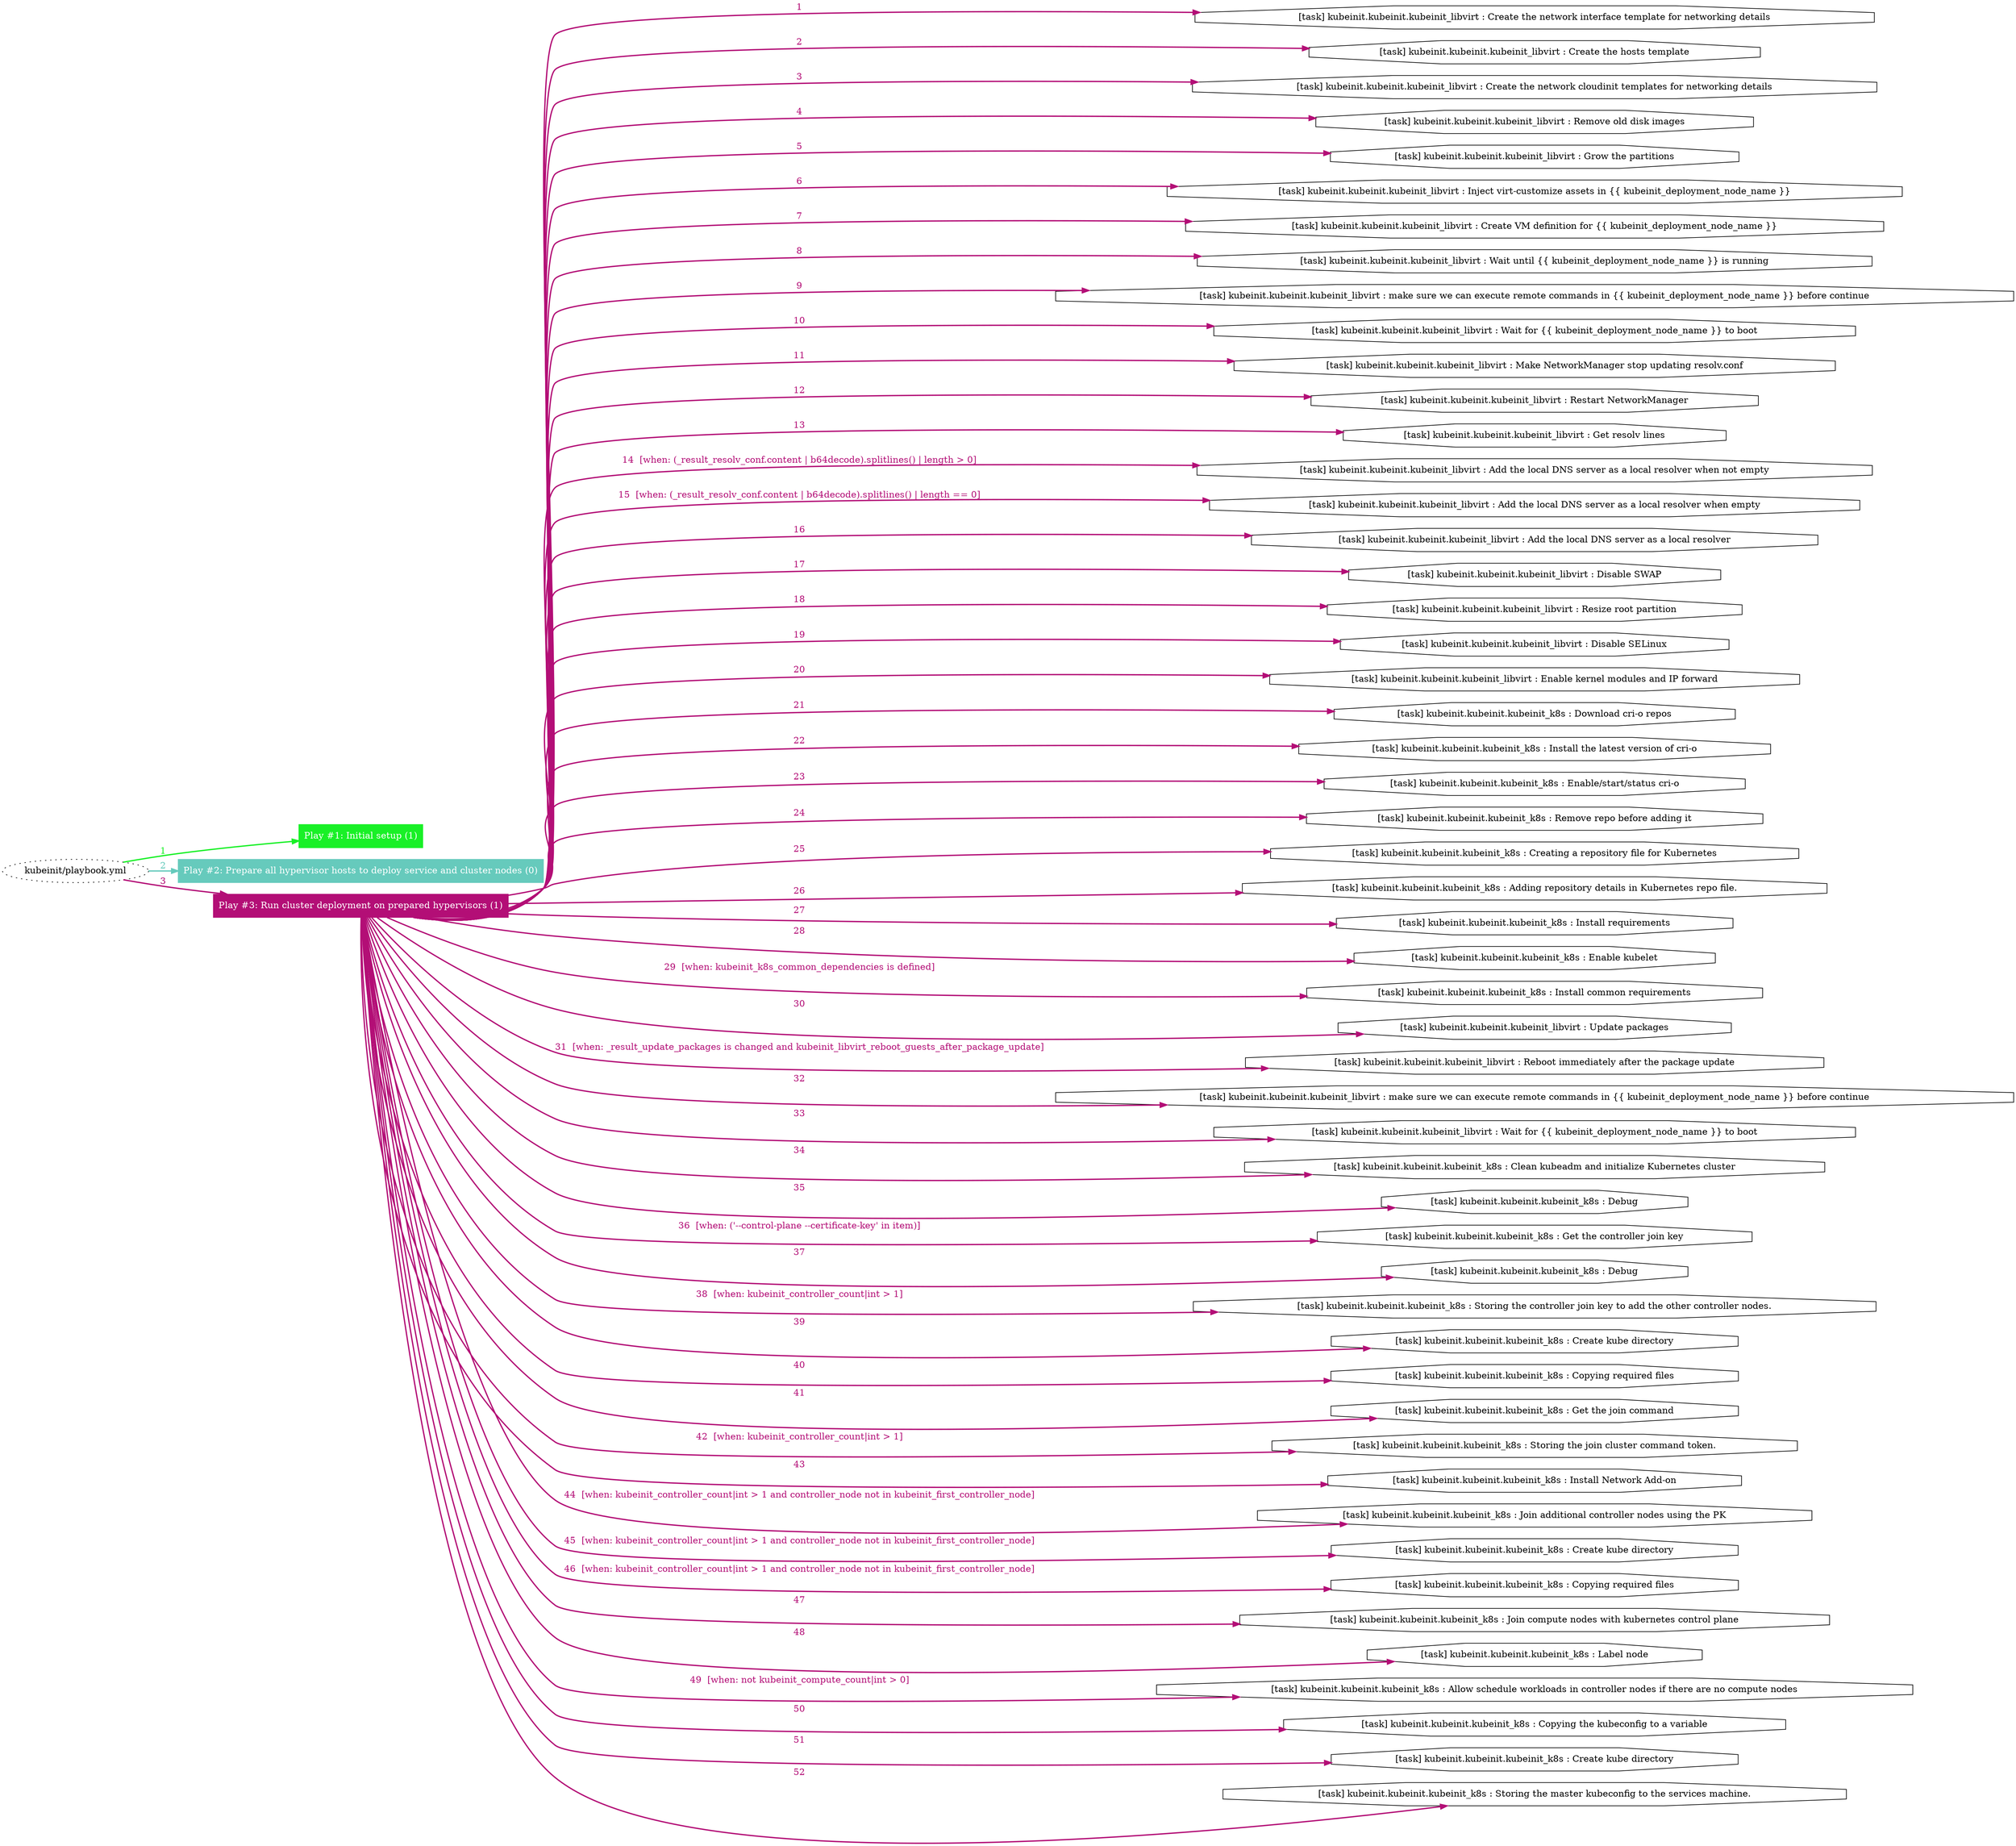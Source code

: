 digraph "kubeinit/playbook.yml "{
	graph [concentrate=true ordering=in rankdir=LR ratio=fill]
	edge [esep=5 sep=10]
	"kubeinit/playbook.yml" [id=root_node style=dotted]
	subgraph "Play #1: Initial setup (1) "{
		"Play #1: Initial setup (1)" [color="#19f027" fontcolor="#ffffff" id="play_9a807063-2bc5-4031-b79f-1ee7d99fc206" shape=box style=filled tooltip=localhost]
		"kubeinit/playbook.yml" -> "Play #1: Initial setup (1)" [label=1 color="#19f027" fontcolor="#19f027" id="edge_419eb9bd-8488-4a9c-93b1-577544f79c1e" style=bold]
	}
	subgraph "Play #2: Prepare all hypervisor hosts to deploy service and cluster nodes (0) "{
		"Play #2: Prepare all hypervisor hosts to deploy service and cluster nodes (0)" [color="#66cabc" fontcolor="#ffffff" id="play_f34f6d03-a29a-4cdd-bc9b-7da6f3199535" shape=box style=filled tooltip=""]
		"kubeinit/playbook.yml" -> "Play #2: Prepare all hypervisor hosts to deploy service and cluster nodes (0)" [label=2 color="#66cabc" fontcolor="#66cabc" id="edge_b1c6f24c-348d-43cd-b077-20a1d6987ec3" style=bold]
	}
	subgraph "Play #3: Run cluster deployment on prepared hypervisors (1) "{
		"Play #3: Run cluster deployment on prepared hypervisors (1)" [color="#b30e76" fontcolor="#ffffff" id="play_7efbed38-ca07-4482-80e4-30447c903d8f" shape=box style=filled tooltip=localhost]
		"kubeinit/playbook.yml" -> "Play #3: Run cluster deployment on prepared hypervisors (1)" [label=3 color="#b30e76" fontcolor="#b30e76" id="edge_e2020564-4ae0-4b6b-9d29-e238aaf6d0cb" style=bold]
		"task_897d19d9-0cbf-49db-a2b1-1d148dd789f1" [label="[task] kubeinit.kubeinit.kubeinit_libvirt : Create the network interface template for networking details" id="task_897d19d9-0cbf-49db-a2b1-1d148dd789f1" shape=octagon tooltip="[task] kubeinit.kubeinit.kubeinit_libvirt : Create the network interface template for networking details"]
		"Play #3: Run cluster deployment on prepared hypervisors (1)" -> "task_897d19d9-0cbf-49db-a2b1-1d148dd789f1" [label=1 color="#b30e76" fontcolor="#b30e76" id="edge_8487c994-958b-416e-9b0b-9e62a88fba51" style=bold]
		"task_fd7683a6-f8da-45c7-8f91-08d0af845d2b" [label="[task] kubeinit.kubeinit.kubeinit_libvirt : Create the hosts template" id="task_fd7683a6-f8da-45c7-8f91-08d0af845d2b" shape=octagon tooltip="[task] kubeinit.kubeinit.kubeinit_libvirt : Create the hosts template"]
		"Play #3: Run cluster deployment on prepared hypervisors (1)" -> "task_fd7683a6-f8da-45c7-8f91-08d0af845d2b" [label=2 color="#b30e76" fontcolor="#b30e76" id="edge_757eea65-d1cd-48f6-993e-11cdcb9231d6" style=bold]
		"task_6c4caf11-57c3-42b3-8485-99c459e314fb" [label="[task] kubeinit.kubeinit.kubeinit_libvirt : Create the network cloudinit templates for networking details" id="task_6c4caf11-57c3-42b3-8485-99c459e314fb" shape=octagon tooltip="[task] kubeinit.kubeinit.kubeinit_libvirt : Create the network cloudinit templates for networking details"]
		"Play #3: Run cluster deployment on prepared hypervisors (1)" -> "task_6c4caf11-57c3-42b3-8485-99c459e314fb" [label=3 color="#b30e76" fontcolor="#b30e76" id="edge_0ac2362b-76e9-45fa-9185-2d2e814098c1" style=bold]
		"task_b3c4f7ac-aea6-4650-90b8-1ff8a3718ae8" [label="[task] kubeinit.kubeinit.kubeinit_libvirt : Remove old disk images" id="task_b3c4f7ac-aea6-4650-90b8-1ff8a3718ae8" shape=octagon tooltip="[task] kubeinit.kubeinit.kubeinit_libvirt : Remove old disk images"]
		"Play #3: Run cluster deployment on prepared hypervisors (1)" -> "task_b3c4f7ac-aea6-4650-90b8-1ff8a3718ae8" [label=4 color="#b30e76" fontcolor="#b30e76" id="edge_2e3aeb2c-1166-4ba8-b071-0aa04c67c46f" style=bold]
		"task_73cb6daa-00e6-458f-a2b9-283e679d8e76" [label="[task] kubeinit.kubeinit.kubeinit_libvirt : Grow the partitions" id="task_73cb6daa-00e6-458f-a2b9-283e679d8e76" shape=octagon tooltip="[task] kubeinit.kubeinit.kubeinit_libvirt : Grow the partitions"]
		"Play #3: Run cluster deployment on prepared hypervisors (1)" -> "task_73cb6daa-00e6-458f-a2b9-283e679d8e76" [label=5 color="#b30e76" fontcolor="#b30e76" id="edge_9ec9ea55-dc72-4cfe-be08-2cc247120f6a" style=bold]
		"task_4c0303bc-feb6-48fb-8f7a-5077d67627c3" [label="[task] kubeinit.kubeinit.kubeinit_libvirt : Inject virt-customize assets in {{ kubeinit_deployment_node_name }}" id="task_4c0303bc-feb6-48fb-8f7a-5077d67627c3" shape=octagon tooltip="[task] kubeinit.kubeinit.kubeinit_libvirt : Inject virt-customize assets in {{ kubeinit_deployment_node_name }}"]
		"Play #3: Run cluster deployment on prepared hypervisors (1)" -> "task_4c0303bc-feb6-48fb-8f7a-5077d67627c3" [label=6 color="#b30e76" fontcolor="#b30e76" id="edge_e06923bd-91b1-4a61-83b9-73ce9afeada8" style=bold]
		"task_19ffd272-f154-456c-a90f-7be6fade2f04" [label="[task] kubeinit.kubeinit.kubeinit_libvirt : Create VM definition for {{ kubeinit_deployment_node_name }}" id="task_19ffd272-f154-456c-a90f-7be6fade2f04" shape=octagon tooltip="[task] kubeinit.kubeinit.kubeinit_libvirt : Create VM definition for {{ kubeinit_deployment_node_name }}"]
		"Play #3: Run cluster deployment on prepared hypervisors (1)" -> "task_19ffd272-f154-456c-a90f-7be6fade2f04" [label=7 color="#b30e76" fontcolor="#b30e76" id="edge_b425c8c1-e3c2-447b-b377-e8f0710cff9e" style=bold]
		"task_89a72690-670e-497e-8927-149abec98f8f" [label="[task] kubeinit.kubeinit.kubeinit_libvirt : Wait until {{ kubeinit_deployment_node_name }} is running" id="task_89a72690-670e-497e-8927-149abec98f8f" shape=octagon tooltip="[task] kubeinit.kubeinit.kubeinit_libvirt : Wait until {{ kubeinit_deployment_node_name }} is running"]
		"Play #3: Run cluster deployment on prepared hypervisors (1)" -> "task_89a72690-670e-497e-8927-149abec98f8f" [label=8 color="#b30e76" fontcolor="#b30e76" id="edge_93f484bc-5692-4044-af93-05497e3c8103" style=bold]
		"task_4ab6b8bf-5690-4c54-8b38-a888bfc8823b" [label="[task] kubeinit.kubeinit.kubeinit_libvirt : make sure we can execute remote commands in {{ kubeinit_deployment_node_name }} before continue" id="task_4ab6b8bf-5690-4c54-8b38-a888bfc8823b" shape=octagon tooltip="[task] kubeinit.kubeinit.kubeinit_libvirt : make sure we can execute remote commands in {{ kubeinit_deployment_node_name }} before continue"]
		"Play #3: Run cluster deployment on prepared hypervisors (1)" -> "task_4ab6b8bf-5690-4c54-8b38-a888bfc8823b" [label=9 color="#b30e76" fontcolor="#b30e76" id="edge_06ca1917-7375-4c0d-91a3-919e7152a957" style=bold]
		"task_3605bfae-64be-4d08-b51b-9d2f9e7b4483" [label="[task] kubeinit.kubeinit.kubeinit_libvirt : Wait for {{ kubeinit_deployment_node_name }} to boot" id="task_3605bfae-64be-4d08-b51b-9d2f9e7b4483" shape=octagon tooltip="[task] kubeinit.kubeinit.kubeinit_libvirt : Wait for {{ kubeinit_deployment_node_name }} to boot"]
		"Play #3: Run cluster deployment on prepared hypervisors (1)" -> "task_3605bfae-64be-4d08-b51b-9d2f9e7b4483" [label=10 color="#b30e76" fontcolor="#b30e76" id="edge_7e4b7a0a-32f7-4551-af37-1bca76b40bf5" style=bold]
		"task_649b4e49-93dd-44e0-b2f2-d91db50a8f31" [label="[task] kubeinit.kubeinit.kubeinit_libvirt : Make NetworkManager stop updating resolv.conf" id="task_649b4e49-93dd-44e0-b2f2-d91db50a8f31" shape=octagon tooltip="[task] kubeinit.kubeinit.kubeinit_libvirt : Make NetworkManager stop updating resolv.conf"]
		"Play #3: Run cluster deployment on prepared hypervisors (1)" -> "task_649b4e49-93dd-44e0-b2f2-d91db50a8f31" [label=11 color="#b30e76" fontcolor="#b30e76" id="edge_7e7b7dad-bd50-4c30-93eb-b8a55e7133ae" style=bold]
		"task_e732f304-2db7-4afa-a2a6-3e183dadbef7" [label="[task] kubeinit.kubeinit.kubeinit_libvirt : Restart NetworkManager" id="task_e732f304-2db7-4afa-a2a6-3e183dadbef7" shape=octagon tooltip="[task] kubeinit.kubeinit.kubeinit_libvirt : Restart NetworkManager"]
		"Play #3: Run cluster deployment on prepared hypervisors (1)" -> "task_e732f304-2db7-4afa-a2a6-3e183dadbef7" [label=12 color="#b30e76" fontcolor="#b30e76" id="edge_d6baacdf-bb31-437d-bc1e-08797a421d49" style=bold]
		"task_426c24d3-7dd9-49b4-8758-4d4fe77b8471" [label="[task] kubeinit.kubeinit.kubeinit_libvirt : Get resolv lines" id="task_426c24d3-7dd9-49b4-8758-4d4fe77b8471" shape=octagon tooltip="[task] kubeinit.kubeinit.kubeinit_libvirt : Get resolv lines"]
		"Play #3: Run cluster deployment on prepared hypervisors (1)" -> "task_426c24d3-7dd9-49b4-8758-4d4fe77b8471" [label=13 color="#b30e76" fontcolor="#b30e76" id="edge_b0da90e9-bff0-4b10-a077-443ca266c9d2" style=bold]
		"task_b0830475-dd16-4734-ba33-ad705206d507" [label="[task] kubeinit.kubeinit.kubeinit_libvirt : Add the local DNS server as a local resolver when not empty" id="task_b0830475-dd16-4734-ba33-ad705206d507" shape=octagon tooltip="[task] kubeinit.kubeinit.kubeinit_libvirt : Add the local DNS server as a local resolver when not empty"]
		"Play #3: Run cluster deployment on prepared hypervisors (1)" -> "task_b0830475-dd16-4734-ba33-ad705206d507" [label="14  [when: (_result_resolv_conf.content | b64decode).splitlines() | length > 0]" color="#b30e76" fontcolor="#b30e76" id="edge_c7d3e231-f405-4bbc-aabe-fa521f486d29" style=bold]
		"task_80d41031-3347-4b9a-a454-172fa97cae28" [label="[task] kubeinit.kubeinit.kubeinit_libvirt : Add the local DNS server as a local resolver when empty" id="task_80d41031-3347-4b9a-a454-172fa97cae28" shape=octagon tooltip="[task] kubeinit.kubeinit.kubeinit_libvirt : Add the local DNS server as a local resolver when empty"]
		"Play #3: Run cluster deployment on prepared hypervisors (1)" -> "task_80d41031-3347-4b9a-a454-172fa97cae28" [label="15  [when: (_result_resolv_conf.content | b64decode).splitlines() | length == 0]" color="#b30e76" fontcolor="#b30e76" id="edge_32e9ec5a-a322-4c82-a92b-46f6ce3c9df2" style=bold]
		"task_ff1d4486-8783-46be-b7b2-22bdce6743e4" [label="[task] kubeinit.kubeinit.kubeinit_libvirt : Add the local DNS server as a local resolver" id="task_ff1d4486-8783-46be-b7b2-22bdce6743e4" shape=octagon tooltip="[task] kubeinit.kubeinit.kubeinit_libvirt : Add the local DNS server as a local resolver"]
		"Play #3: Run cluster deployment on prepared hypervisors (1)" -> "task_ff1d4486-8783-46be-b7b2-22bdce6743e4" [label=16 color="#b30e76" fontcolor="#b30e76" id="edge_d0dcf9f5-6047-4a80-8d67-eab6dd005bad" style=bold]
		"task_acc25106-272a-41cb-9cb2-362f7684cb49" [label="[task] kubeinit.kubeinit.kubeinit_libvirt : Disable SWAP" id="task_acc25106-272a-41cb-9cb2-362f7684cb49" shape=octagon tooltip="[task] kubeinit.kubeinit.kubeinit_libvirt : Disable SWAP"]
		"Play #3: Run cluster deployment on prepared hypervisors (1)" -> "task_acc25106-272a-41cb-9cb2-362f7684cb49" [label=17 color="#b30e76" fontcolor="#b30e76" id="edge_832ee6c3-fb47-4704-9409-a49d54ba9092" style=bold]
		"task_e5522861-abbc-4ae9-a457-443bfeb40e4b" [label="[task] kubeinit.kubeinit.kubeinit_libvirt : Resize root partition" id="task_e5522861-abbc-4ae9-a457-443bfeb40e4b" shape=octagon tooltip="[task] kubeinit.kubeinit.kubeinit_libvirt : Resize root partition"]
		"Play #3: Run cluster deployment on prepared hypervisors (1)" -> "task_e5522861-abbc-4ae9-a457-443bfeb40e4b" [label=18 color="#b30e76" fontcolor="#b30e76" id="edge_85e409b3-a601-4bf0-8c60-c27fc15398d1" style=bold]
		"task_f9bdc01b-7955-4879-b428-e976b630331b" [label="[task] kubeinit.kubeinit.kubeinit_libvirt : Disable SELinux" id="task_f9bdc01b-7955-4879-b428-e976b630331b" shape=octagon tooltip="[task] kubeinit.kubeinit.kubeinit_libvirt : Disable SELinux"]
		"Play #3: Run cluster deployment on prepared hypervisors (1)" -> "task_f9bdc01b-7955-4879-b428-e976b630331b" [label=19 color="#b30e76" fontcolor="#b30e76" id="edge_0ab036c1-0db7-48ad-938a-da4cf158c1ea" style=bold]
		"task_19f344e8-96da-45e1-ba11-59ab6c49e25d" [label="[task] kubeinit.kubeinit.kubeinit_libvirt : Enable kernel modules and IP forward" id="task_19f344e8-96da-45e1-ba11-59ab6c49e25d" shape=octagon tooltip="[task] kubeinit.kubeinit.kubeinit_libvirt : Enable kernel modules and IP forward"]
		"Play #3: Run cluster deployment on prepared hypervisors (1)" -> "task_19f344e8-96da-45e1-ba11-59ab6c49e25d" [label=20 color="#b30e76" fontcolor="#b30e76" id="edge_a7037dcb-086d-4970-aaff-b69223676bf2" style=bold]
		"task_c4bda33d-a7e6-4a0f-b8e6-7dd448a0fc7f" [label="[task] kubeinit.kubeinit.kubeinit_k8s : Download cri-o repos" id="task_c4bda33d-a7e6-4a0f-b8e6-7dd448a0fc7f" shape=octagon tooltip="[task] kubeinit.kubeinit.kubeinit_k8s : Download cri-o repos"]
		"Play #3: Run cluster deployment on prepared hypervisors (1)" -> "task_c4bda33d-a7e6-4a0f-b8e6-7dd448a0fc7f" [label=21 color="#b30e76" fontcolor="#b30e76" id="edge_eb75402a-cd22-425a-a4a7-d9a376d0ae19" style=bold]
		"task_2fbdee7f-5993-4b57-87a1-63ce0a24b55f" [label="[task] kubeinit.kubeinit.kubeinit_k8s : Install the latest version of cri-o" id="task_2fbdee7f-5993-4b57-87a1-63ce0a24b55f" shape=octagon tooltip="[task] kubeinit.kubeinit.kubeinit_k8s : Install the latest version of cri-o"]
		"Play #3: Run cluster deployment on prepared hypervisors (1)" -> "task_2fbdee7f-5993-4b57-87a1-63ce0a24b55f" [label=22 color="#b30e76" fontcolor="#b30e76" id="edge_e4c24a7c-0049-460f-86ea-53056f7df3ab" style=bold]
		"task_656bdf00-dc2d-4077-bae3-41bc5f16a3bf" [label="[task] kubeinit.kubeinit.kubeinit_k8s : Enable/start/status cri-o" id="task_656bdf00-dc2d-4077-bae3-41bc5f16a3bf" shape=octagon tooltip="[task] kubeinit.kubeinit.kubeinit_k8s : Enable/start/status cri-o"]
		"Play #3: Run cluster deployment on prepared hypervisors (1)" -> "task_656bdf00-dc2d-4077-bae3-41bc5f16a3bf" [label=23 color="#b30e76" fontcolor="#b30e76" id="edge_adf8fd4b-4c60-40ef-b20f-d1fd7ed9b6b0" style=bold]
		"task_7a81e336-4adc-4671-b212-bfd53c866b4c" [label="[task] kubeinit.kubeinit.kubeinit_k8s : Remove repo before adding it" id="task_7a81e336-4adc-4671-b212-bfd53c866b4c" shape=octagon tooltip="[task] kubeinit.kubeinit.kubeinit_k8s : Remove repo before adding it"]
		"Play #3: Run cluster deployment on prepared hypervisors (1)" -> "task_7a81e336-4adc-4671-b212-bfd53c866b4c" [label=24 color="#b30e76" fontcolor="#b30e76" id="edge_8cd00fe7-e3c7-49b2-ad8b-9ee7d838393f" style=bold]
		"task_21a41931-c3bb-410e-a611-00c3963c096a" [label="[task] kubeinit.kubeinit.kubeinit_k8s : Creating a repository file for Kubernetes" id="task_21a41931-c3bb-410e-a611-00c3963c096a" shape=octagon tooltip="[task] kubeinit.kubeinit.kubeinit_k8s : Creating a repository file for Kubernetes"]
		"Play #3: Run cluster deployment on prepared hypervisors (1)" -> "task_21a41931-c3bb-410e-a611-00c3963c096a" [label=25 color="#b30e76" fontcolor="#b30e76" id="edge_711d1ca1-9e37-458a-98a6-7010d7d6db40" style=bold]
		"task_fc5e34ba-c8c5-44f0-b3e0-16220379f558" [label="[task] kubeinit.kubeinit.kubeinit_k8s : Adding repository details in Kubernetes repo file." id="task_fc5e34ba-c8c5-44f0-b3e0-16220379f558" shape=octagon tooltip="[task] kubeinit.kubeinit.kubeinit_k8s : Adding repository details in Kubernetes repo file."]
		"Play #3: Run cluster deployment on prepared hypervisors (1)" -> "task_fc5e34ba-c8c5-44f0-b3e0-16220379f558" [label=26 color="#b30e76" fontcolor="#b30e76" id="edge_4d308a9b-7bc8-400c-81e9-8770c885ff65" style=bold]
		"task_98fc795d-3e42-4e8f-9126-5733d67839f9" [label="[task] kubeinit.kubeinit.kubeinit_k8s : Install requirements" id="task_98fc795d-3e42-4e8f-9126-5733d67839f9" shape=octagon tooltip="[task] kubeinit.kubeinit.kubeinit_k8s : Install requirements"]
		"Play #3: Run cluster deployment on prepared hypervisors (1)" -> "task_98fc795d-3e42-4e8f-9126-5733d67839f9" [label=27 color="#b30e76" fontcolor="#b30e76" id="edge_1e632ac8-e1ed-4851-8067-3e4c248a3d4d" style=bold]
		"task_5af57d3e-f6db-4c7a-a3ed-2ab3ab643c39" [label="[task] kubeinit.kubeinit.kubeinit_k8s : Enable kubelet" id="task_5af57d3e-f6db-4c7a-a3ed-2ab3ab643c39" shape=octagon tooltip="[task] kubeinit.kubeinit.kubeinit_k8s : Enable kubelet"]
		"Play #3: Run cluster deployment on prepared hypervisors (1)" -> "task_5af57d3e-f6db-4c7a-a3ed-2ab3ab643c39" [label=28 color="#b30e76" fontcolor="#b30e76" id="edge_b76eda70-62af-4fdb-8aa0-ecd99e9d5209" style=bold]
		"task_db3a0489-b7fc-4f07-8692-dd52518e4ee5" [label="[task] kubeinit.kubeinit.kubeinit_k8s : Install common requirements" id="task_db3a0489-b7fc-4f07-8692-dd52518e4ee5" shape=octagon tooltip="[task] kubeinit.kubeinit.kubeinit_k8s : Install common requirements"]
		"Play #3: Run cluster deployment on prepared hypervisors (1)" -> "task_db3a0489-b7fc-4f07-8692-dd52518e4ee5" [label="29  [when: kubeinit_k8s_common_dependencies is defined]" color="#b30e76" fontcolor="#b30e76" id="edge_832b2c87-d4b2-4ff1-a5bc-c8d4287299fc" style=bold]
		"task_e87f453a-e020-48e1-a586-f18621866e64" [label="[task] kubeinit.kubeinit.kubeinit_libvirt : Update packages" id="task_e87f453a-e020-48e1-a586-f18621866e64" shape=octagon tooltip="[task] kubeinit.kubeinit.kubeinit_libvirt : Update packages"]
		"Play #3: Run cluster deployment on prepared hypervisors (1)" -> "task_e87f453a-e020-48e1-a586-f18621866e64" [label=30 color="#b30e76" fontcolor="#b30e76" id="edge_5e84a466-d870-4144-ba83-fc1e23a35234" style=bold]
		"task_871c5264-f4ac-43ba-a025-4a0e915c2ad4" [label="[task] kubeinit.kubeinit.kubeinit_libvirt : Reboot immediately after the package update" id="task_871c5264-f4ac-43ba-a025-4a0e915c2ad4" shape=octagon tooltip="[task] kubeinit.kubeinit.kubeinit_libvirt : Reboot immediately after the package update"]
		"Play #3: Run cluster deployment on prepared hypervisors (1)" -> "task_871c5264-f4ac-43ba-a025-4a0e915c2ad4" [label="31  [when: _result_update_packages is changed and kubeinit_libvirt_reboot_guests_after_package_update]" color="#b30e76" fontcolor="#b30e76" id="edge_cff802c4-a5ed-4c1a-96cf-31c4fceb0e07" style=bold]
		"task_7d9a6c64-9346-4cf0-94d2-4197c8089987" [label="[task] kubeinit.kubeinit.kubeinit_libvirt : make sure we can execute remote commands in {{ kubeinit_deployment_node_name }} before continue" id="task_7d9a6c64-9346-4cf0-94d2-4197c8089987" shape=octagon tooltip="[task] kubeinit.kubeinit.kubeinit_libvirt : make sure we can execute remote commands in {{ kubeinit_deployment_node_name }} before continue"]
		"Play #3: Run cluster deployment on prepared hypervisors (1)" -> "task_7d9a6c64-9346-4cf0-94d2-4197c8089987" [label=32 color="#b30e76" fontcolor="#b30e76" id="edge_687bf97b-3756-4301-b5f4-892b4eb48daf" style=bold]
		"task_0b481b97-04e0-4720-bbbc-ed6c778a37f0" [label="[task] kubeinit.kubeinit.kubeinit_libvirt : Wait for {{ kubeinit_deployment_node_name }} to boot" id="task_0b481b97-04e0-4720-bbbc-ed6c778a37f0" shape=octagon tooltip="[task] kubeinit.kubeinit.kubeinit_libvirt : Wait for {{ kubeinit_deployment_node_name }} to boot"]
		"Play #3: Run cluster deployment on prepared hypervisors (1)" -> "task_0b481b97-04e0-4720-bbbc-ed6c778a37f0" [label=33 color="#b30e76" fontcolor="#b30e76" id="edge_5fec9e93-38b2-4679-80f4-f5e8f4aa72fc" style=bold]
		"task_ba0b62b5-f3f6-4e2d-badb-e0fc96dd580c" [label="[task] kubeinit.kubeinit.kubeinit_k8s : Clean kubeadm and initialize Kubernetes cluster" id="task_ba0b62b5-f3f6-4e2d-badb-e0fc96dd580c" shape=octagon tooltip="[task] kubeinit.kubeinit.kubeinit_k8s : Clean kubeadm and initialize Kubernetes cluster"]
		"Play #3: Run cluster deployment on prepared hypervisors (1)" -> "task_ba0b62b5-f3f6-4e2d-badb-e0fc96dd580c" [label=34 color="#b30e76" fontcolor="#b30e76" id="edge_de6fc147-34ea-47b8-8a12-862c352278c2" style=bold]
		"task_901f13d4-fb2c-49be-8cf8-53c7c5bb02cb" [label="[task] kubeinit.kubeinit.kubeinit_k8s : Debug" id="task_901f13d4-fb2c-49be-8cf8-53c7c5bb02cb" shape=octagon tooltip="[task] kubeinit.kubeinit.kubeinit_k8s : Debug"]
		"Play #3: Run cluster deployment on prepared hypervisors (1)" -> "task_901f13d4-fb2c-49be-8cf8-53c7c5bb02cb" [label=35 color="#b30e76" fontcolor="#b30e76" id="edge_deb63b0a-c314-466d-81cd-cd01034f5f54" style=bold]
		"task_8b317559-76a6-4be0-b27e-ea1a177f0e05" [label="[task] kubeinit.kubeinit.kubeinit_k8s : Get the controller join key" id="task_8b317559-76a6-4be0-b27e-ea1a177f0e05" shape=octagon tooltip="[task] kubeinit.kubeinit.kubeinit_k8s : Get the controller join key"]
		"Play #3: Run cluster deployment on prepared hypervisors (1)" -> "task_8b317559-76a6-4be0-b27e-ea1a177f0e05" [label="36  [when: ('--control-plane --certificate-key' in item)]" color="#b30e76" fontcolor="#b30e76" id="edge_64b698a1-4694-43e3-b694-4e73662ff5f2" style=bold]
		"task_1d4554fd-7d1f-436b-b25c-74179e55f6fd" [label="[task] kubeinit.kubeinit.kubeinit_k8s : Debug" id="task_1d4554fd-7d1f-436b-b25c-74179e55f6fd" shape=octagon tooltip="[task] kubeinit.kubeinit.kubeinit_k8s : Debug"]
		"Play #3: Run cluster deployment on prepared hypervisors (1)" -> "task_1d4554fd-7d1f-436b-b25c-74179e55f6fd" [label=37 color="#b30e76" fontcolor="#b30e76" id="edge_60a932db-1651-4d7e-b454-9824892342c3" style=bold]
		"task_730e44d7-81e3-43ef-b837-0ca0ec02bae9" [label="[task] kubeinit.kubeinit.kubeinit_k8s : Storing the controller join key to add the other controller nodes." id="task_730e44d7-81e3-43ef-b837-0ca0ec02bae9" shape=octagon tooltip="[task] kubeinit.kubeinit.kubeinit_k8s : Storing the controller join key to add the other controller nodes."]
		"Play #3: Run cluster deployment on prepared hypervisors (1)" -> "task_730e44d7-81e3-43ef-b837-0ca0ec02bae9" [label="38  [when: kubeinit_controller_count|int > 1]" color="#b30e76" fontcolor="#b30e76" id="edge_63d09324-4302-4431-aeb8-24fb820015c2" style=bold]
		"task_01b9bfa5-2e4c-4959-9963-3375c6a05a0a" [label="[task] kubeinit.kubeinit.kubeinit_k8s : Create kube directory" id="task_01b9bfa5-2e4c-4959-9963-3375c6a05a0a" shape=octagon tooltip="[task] kubeinit.kubeinit.kubeinit_k8s : Create kube directory"]
		"Play #3: Run cluster deployment on prepared hypervisors (1)" -> "task_01b9bfa5-2e4c-4959-9963-3375c6a05a0a" [label=39 color="#b30e76" fontcolor="#b30e76" id="edge_317c0f95-a494-473d-b9e6-76fb140c6f4f" style=bold]
		"task_6f1ca698-a2e3-4ae5-9c27-442c2486ae52" [label="[task] kubeinit.kubeinit.kubeinit_k8s : Copying required files" id="task_6f1ca698-a2e3-4ae5-9c27-442c2486ae52" shape=octagon tooltip="[task] kubeinit.kubeinit.kubeinit_k8s : Copying required files"]
		"Play #3: Run cluster deployment on prepared hypervisors (1)" -> "task_6f1ca698-a2e3-4ae5-9c27-442c2486ae52" [label=40 color="#b30e76" fontcolor="#b30e76" id="edge_85493947-9a2e-4fcd-9330-2e23cb460a29" style=bold]
		"task_7c0f984e-f687-4001-97eb-cf19b3546bc7" [label="[task] kubeinit.kubeinit.kubeinit_k8s : Get the join command" id="task_7c0f984e-f687-4001-97eb-cf19b3546bc7" shape=octagon tooltip="[task] kubeinit.kubeinit.kubeinit_k8s : Get the join command"]
		"Play #3: Run cluster deployment on prepared hypervisors (1)" -> "task_7c0f984e-f687-4001-97eb-cf19b3546bc7" [label=41 color="#b30e76" fontcolor="#b30e76" id="edge_6a3fe0ff-a86e-4ac9-8b1d-c16573df27a4" style=bold]
		"task_7d29902d-7869-4e9c-9b0e-251f8cd0340b" [label="[task] kubeinit.kubeinit.kubeinit_k8s : Storing the join cluster command token." id="task_7d29902d-7869-4e9c-9b0e-251f8cd0340b" shape=octagon tooltip="[task] kubeinit.kubeinit.kubeinit_k8s : Storing the join cluster command token."]
		"Play #3: Run cluster deployment on prepared hypervisors (1)" -> "task_7d29902d-7869-4e9c-9b0e-251f8cd0340b" [label="42  [when: kubeinit_controller_count|int > 1]" color="#b30e76" fontcolor="#b30e76" id="edge_ae30050a-bf10-45d7-901d-27a8ac503221" style=bold]
		"task_f5f8e7b9-bf65-41ab-b82e-8c5b16cdc0d4" [label="[task] kubeinit.kubeinit.kubeinit_k8s : Install Network Add-on" id="task_f5f8e7b9-bf65-41ab-b82e-8c5b16cdc0d4" shape=octagon tooltip="[task] kubeinit.kubeinit.kubeinit_k8s : Install Network Add-on"]
		"Play #3: Run cluster deployment on prepared hypervisors (1)" -> "task_f5f8e7b9-bf65-41ab-b82e-8c5b16cdc0d4" [label=43 color="#b30e76" fontcolor="#b30e76" id="edge_f0723bb7-0869-4ccc-b896-b9791ce7308c" style=bold]
		"task_30367780-9c5f-4b81-af80-975c64d5b797" [label="[task] kubeinit.kubeinit.kubeinit_k8s : Join additional controller nodes using the PK" id="task_30367780-9c5f-4b81-af80-975c64d5b797" shape=octagon tooltip="[task] kubeinit.kubeinit.kubeinit_k8s : Join additional controller nodes using the PK"]
		"Play #3: Run cluster deployment on prepared hypervisors (1)" -> "task_30367780-9c5f-4b81-af80-975c64d5b797" [label="44  [when: kubeinit_controller_count|int > 1 and controller_node not in kubeinit_first_controller_node]" color="#b30e76" fontcolor="#b30e76" id="edge_9d022823-0c2a-43d4-bf91-5d1299048750" style=bold]
		"task_e3d9f26d-55c0-413d-bbea-6ce3fd59e9d1" [label="[task] kubeinit.kubeinit.kubeinit_k8s : Create kube directory" id="task_e3d9f26d-55c0-413d-bbea-6ce3fd59e9d1" shape=octagon tooltip="[task] kubeinit.kubeinit.kubeinit_k8s : Create kube directory"]
		"Play #3: Run cluster deployment on prepared hypervisors (1)" -> "task_e3d9f26d-55c0-413d-bbea-6ce3fd59e9d1" [label="45  [when: kubeinit_controller_count|int > 1 and controller_node not in kubeinit_first_controller_node]" color="#b30e76" fontcolor="#b30e76" id="edge_55f79657-1bea-4da9-923e-7ae4971e1305" style=bold]
		"task_724251f9-ba6a-4e3b-8903-1ba8b6f915f4" [label="[task] kubeinit.kubeinit.kubeinit_k8s : Copying required files" id="task_724251f9-ba6a-4e3b-8903-1ba8b6f915f4" shape=octagon tooltip="[task] kubeinit.kubeinit.kubeinit_k8s : Copying required files"]
		"Play #3: Run cluster deployment on prepared hypervisors (1)" -> "task_724251f9-ba6a-4e3b-8903-1ba8b6f915f4" [label="46  [when: kubeinit_controller_count|int > 1 and controller_node not in kubeinit_first_controller_node]" color="#b30e76" fontcolor="#b30e76" id="edge_b558d267-2507-4c84-9ca6-4f43555e8aa0" style=bold]
		"task_5425f647-2b6c-4498-85f7-2c91618c7615" [label="[task] kubeinit.kubeinit.kubeinit_k8s : Join compute nodes with kubernetes control plane" id="task_5425f647-2b6c-4498-85f7-2c91618c7615" shape=octagon tooltip="[task] kubeinit.kubeinit.kubeinit_k8s : Join compute nodes with kubernetes control plane"]
		"Play #3: Run cluster deployment on prepared hypervisors (1)" -> "task_5425f647-2b6c-4498-85f7-2c91618c7615" [label=47 color="#b30e76" fontcolor="#b30e76" id="edge_89b8c30a-953f-4579-961a-3cc9fcca80e0" style=bold]
		"task_b09dfebe-7b94-465e-9363-aa72e3dce337" [label="[task] kubeinit.kubeinit.kubeinit_k8s : Label node" id="task_b09dfebe-7b94-465e-9363-aa72e3dce337" shape=octagon tooltip="[task] kubeinit.kubeinit.kubeinit_k8s : Label node"]
		"Play #3: Run cluster deployment on prepared hypervisors (1)" -> "task_b09dfebe-7b94-465e-9363-aa72e3dce337" [label=48 color="#b30e76" fontcolor="#b30e76" id="edge_cf739a2a-ee33-4591-911b-bf8f621a81db" style=bold]
		"task_a333a603-7c6f-4d4c-926f-8b422c75f919" [label="[task] kubeinit.kubeinit.kubeinit_k8s : Allow schedule workloads in controller nodes if there are no compute nodes" id="task_a333a603-7c6f-4d4c-926f-8b422c75f919" shape=octagon tooltip="[task] kubeinit.kubeinit.kubeinit_k8s : Allow schedule workloads in controller nodes if there are no compute nodes"]
		"Play #3: Run cluster deployment on prepared hypervisors (1)" -> "task_a333a603-7c6f-4d4c-926f-8b422c75f919" [label="49  [when: not kubeinit_compute_count|int > 0]" color="#b30e76" fontcolor="#b30e76" id="edge_5d52e369-c131-4a3c-ab43-d424853973e7" style=bold]
		"task_9d847e73-6835-4e77-892c-e867aa7fe7b8" [label="[task] kubeinit.kubeinit.kubeinit_k8s : Copying the kubeconfig to a variable" id="task_9d847e73-6835-4e77-892c-e867aa7fe7b8" shape=octagon tooltip="[task] kubeinit.kubeinit.kubeinit_k8s : Copying the kubeconfig to a variable"]
		"Play #3: Run cluster deployment on prepared hypervisors (1)" -> "task_9d847e73-6835-4e77-892c-e867aa7fe7b8" [label=50 color="#b30e76" fontcolor="#b30e76" id="edge_3837ec66-a12c-4171-98e5-e6cef9adbe67" style=bold]
		"task_2a3fd6c1-0b1a-45f2-abf0-b3f0d271682d" [label="[task] kubeinit.kubeinit.kubeinit_k8s : Create kube directory" id="task_2a3fd6c1-0b1a-45f2-abf0-b3f0d271682d" shape=octagon tooltip="[task] kubeinit.kubeinit.kubeinit_k8s : Create kube directory"]
		"Play #3: Run cluster deployment on prepared hypervisors (1)" -> "task_2a3fd6c1-0b1a-45f2-abf0-b3f0d271682d" [label=51 color="#b30e76" fontcolor="#b30e76" id="edge_abe168e9-66d5-498d-9feb-78e23fcb04f4" style=bold]
		"task_13dfdb08-c302-4749-bbab-60923791b291" [label="[task] kubeinit.kubeinit.kubeinit_k8s : Storing the master kubeconfig to the services machine." id="task_13dfdb08-c302-4749-bbab-60923791b291" shape=octagon tooltip="[task] kubeinit.kubeinit.kubeinit_k8s : Storing the master kubeconfig to the services machine."]
		"Play #3: Run cluster deployment on prepared hypervisors (1)" -> "task_13dfdb08-c302-4749-bbab-60923791b291" [label=52 color="#b30e76" fontcolor="#b30e76" id="edge_d5208bdd-1cdc-491b-a3b0-d69e214b88a2" style=bold]
	}
}
